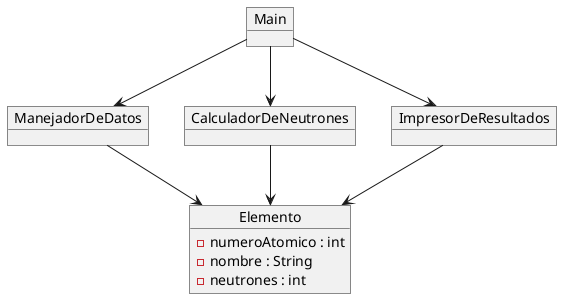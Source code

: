 @startuml Objetos
object Main {
}

object ManejadorDeDatos {
}

object CalculadorDeNeutrones {
}

object ImpresorDeResultados {
}

object Elemento {
    - numeroAtomico : int
    - nombre : String
    - neutrones : int
}

Main --> ManejadorDeDatos
Main --> CalculadorDeNeutrones
Main --> ImpresorDeResultados
ManejadorDeDatos --> Elemento
CalculadorDeNeutrones --> Elemento
ImpresorDeResultados --> Elemento
@enduml
